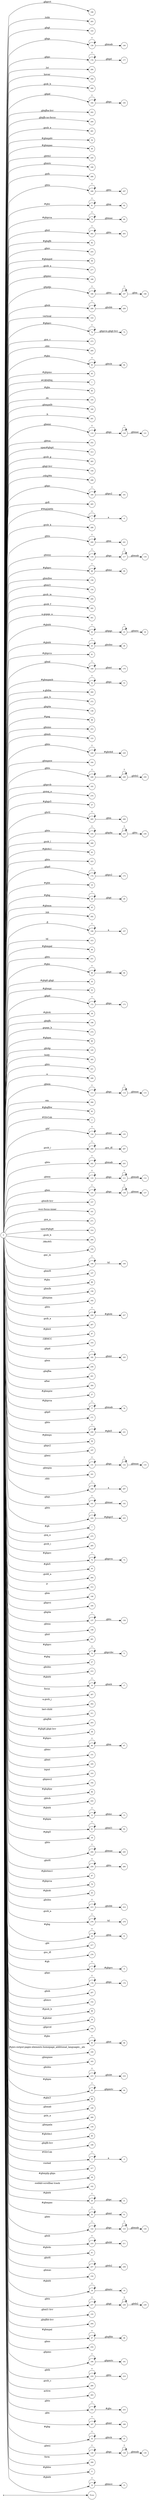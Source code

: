 digraph NFA {
  rankdir=LR;
  node [shape=circle, fontsize=10];
  __start [shape=point, label=""];
  __start -> None;
  196 [label="196"];
  231 [label="231"];
  293 [label="293"];
  143 [label="143"];
  126 [label="126"];
  139 [label="139"];
  176 [label="176"];
  294 [label="294"];
  309 [label="309"];
  173 [label="173"];
  268 [label="268"];
  184 [label="184"];
  53 [label="53"];
  175 [label="175"];
  202 [label="202"];
  216 [label="216"];
  200 [label="200"];
  281 [label="281"];
  54 [label="54"];
  49 [label="49"];
  220 [label="220"];
  166 [label="166"];
  266 [label="266"];
  246 [label="246"];
  111 [label="111"];
  91 [label="91"];
  79 [label="79"];
  62 [label="62"];
  262 [label="262"];
  82 [label="82"];
  229 [label="229"];
  255 [label="255"];
  56 [label="56"];
  277 [label="277"];
  189 [label="189"];
  23 [label="23"];
  186 [label="186"];
  181 [label="181"];
  208 [label="208"];
  316 [label="316"];
  74 [label="74"];
  273 [label="273"];
  295 [label="295"];
  93 [label="93"];
  65 [label="65"];
  1 [label="1"];
  85 [label="85"];
  105 [label="105"];
  160 [label="160"];
  0 [label="0"];
  291 [label="291"];
  119 [label="119"];
  118 [label="118"];
  297 [label="297"];
  252 [label="252"];
  21 [label="21"];
  313 [label="313"];
  19 [label="19"];
  283 [label="283"];
  123 [label="123"];
  144 [label="144"];
  298 [label="298"];
  180 [label="180"];
  265 [label="265"];
  5 [label="5"];
  288 [label="288"];
  239 [label="239"];
  48 [label="48"];
  240 [label="240"];
  188 [label="188"];
  116 [label="116"];
  68 [label="68"];
  158 [label="158"];
  154 [label="154"];
  290 [label="290"];
  206 [label="206"];
  250 [label="250"];
  117 [label="117"];
  282 [label="282"];
  177 [label="177"];
  301 [label="301"];
  121 [label="121"];
  64 [label="64"];
  211 [label="211"];
  22 [label="22"];
  25 [label="25"];
  81 [label="81"];
  169 [label="169"];
  52 [label="52"];
  300 [label="300"];
  272 [label="272"];
  136 [label="136"];
  98 [label="98"];
  253 [label="253"];
  153 [label="153"];
  228 [label="228"];
  164 [label="164"];
  248 [label="248"];
  279 [label="279"];
  24 [label="24"];
  193 [label="193"];
  92 [label="92"];
  270 [label="270"];
  170 [label="170"];
  37 [label="37"];
  80 [label="80"];
  205 [label="205"];
  234 [label="234"];
  289 [label="289"];
  42 [label="42"];
  223 [label="223"];
  174 [label="174"];
  10 [label="10"];
  96 [label="96"];
  28 [label="28"];
  45 [label="45"];
  183 [label="183"];
  292 [label="292"];
  106 [label="106"];
  315 [label="315"];
  46 [label="46"];
  4 [label="4"];
  251 [label="251"];
  89 [label="89"];
  35 [label="35"];
  55 [label="55"];
  172 [label="172"];
  133 [label="133"];
  51 [label="51"];
  38 [label="38"];
  198 [label="198"];
  274 [label="274"];
  263 [label="263"];
  60 [label="60"];
  129 [label="129"];
  145 [label="145"];
  245 [label="245"];
  15 [label="15"];
  305 [label="305"];
  221 [label="221"];
  299 [label="299"];
  113 [label="113"];
  306 [label="306"];
  83 [label="83"];
  225 [label="225"];
  185 [label="185"];
  2 [label="2"];
  17 [label="17"];
  124 [label="124"];
  134 [label="134"];
  286 [label="286"];
  242 [label="242"];
  33 [label="33"];
  110 [label="110"];
  125 [label="125"];
  157 [label="157"];
  101 [label="101"];
  271 [label="271"];
  314 [label="314"];
  284 [label="284"];
  104 [label="104"];
  108 [label="108"];
  138 [label="138"];
  147 [label="147"];
  88 [label="88"];
  156 [label="156"];
  162 [label="162"];
  226 [label="226"];
  267 [label="267"];
  135 [label="135"];
  87 [label="87"];
  103 [label="103"];
  182 [label="182"];
  256 [label="256"];
  201 [label="201"];
  304 [label="304"];
  243 [label="243"];
  29 [label="29"];
  57 [label="57"];
  77 [label="77"];
  171 [label="171"];
  230 [label="230"];
  59 [label="59"];
  197 [label="197"];
  131 [label="131"];
  161 [label="161"];
  191 [label="191"];
  296 [label="296"];
  141 [label="141"];
  224 [label="224"];
  7 [label="7"];
  275 [label="275"];
  285 [label="285"];
  72 [label="72"];
  44 [label="44"];
  78 [label="78"];
  264 [label="264"];
  312 [label="312"];
  130 [label="130"];
  146 [label="146"];
  195 [label="195"];
  137 [label="137"];
  148 [label="148"];
  261 [label="261"];
  26 [label="26"];
  70 [label="70"];
  27 [label="27"];
  212 [label="212"];
  16 [label="16"];
  307 [label="307"];
  302 [label="302"];
  311 [label="311"];
  73 [label="73"];
  249 [label="249"];
  94 [label="94"];
  203 [label="203"];
  36 [label="36"];
  66 [label="66"];
  151 [label="151"];
  165 [label="165"];
  310 [label="310"];
  107 [label="107"];
  114 [label="114"];
  71 [label="71"];
  192 [label="192"];
  235 [label="235"];
  84 [label="84"];
  222 [label="222"];
  12 [label="12"];
  61 [label="61"];
  219 [label="219"];
  34 [label="34"];
  244 [label="244"];
  9 [label="9"];
  259 [label="259"];
  97 [label="97"];
  76 [label="76"];
  43 [label="43"];
  213 [label="213"];
  278 [label="278"];
  238 [label="238"];
  30 [label="30"];
  67 [label="67"];
  258 [label="258"];
  217 [label="217"];
  276 [label="276"];
  31 [label="31"];
  8 [label="8"];
  178 [label="178"];
  214 [label="214"];
  207 [label="207"];
  152 [label="152"];
  99 [label="99"];
  39 [label="39"];
  120 [label="120"];
  179 [label="179"];
  194 [label="194"];
  95 [label="95"];
  236 [label="236"];
  100 [label="100"];
  163 [label="163"];
  140 [label="140"];
  215 [label="215"];
  227 [label="227"];
  63 [label="63"];
  86 [label="86"];
  260 [label="260"];
  149 [label="149"];
  269 [label="269"];
  159 [label="159"];
  40 [label="40"];
  199 [label="199"];
  247 [label="247"];
  3 [label="3"];
  13 [label="13"];
  317 [label="317"];
  109 [label="109"];
  58 [label="58"];
  102 [label="102"];
  209 [label="209"];
  20 [label="20"];
  6 [label="6"];
  50 [label="50"];
  122 [label="122"];
  168 [label="168"];
  210 [label="210"];
  41 [label="41"];
  257 [label="257"];
  150 [label="150"];
  112 [label="112"];
  18 [label="18"];
  237 [label="237"];
  155 [label="155"];
  204 [label="204"];
  241 [label="241"];
  142 [label="142"];
  47 [label="47"];
  254 [label="254"];
  187 [label="187"];
  190 [label="190"];
  218 [label="218"];
  280 [label="280"];
  115 [label="115"];
  303 [label="303"];
  232 [label="232"];
  132 [label="132"];
  167 [label="167"];
  32 [label="32"];
  75 [label="75"];
  128 [label="128"];
  308 [label="308"];
  127 [label="127"];
  287 [label="287"];
  11 [label="11"];
  69 [label="69"];
  14 [label="14"];
  233 [label="233"];
  90 [label="90"];
  { node [shape=doublecircle]; 1 2 4 6 7 9 10 11 13 15 17 19 21 24 26 27 29 31 33 34 35 36 37 38 39 40 41 42 43 44 45 46 48 49 51 53 54 55 56 57 58 59 60 62 64 65 67 69 71 73 75 76 78 80 81 82 83 84 85 86 87 88 90 92 94 96 97 98 99 100 101 102 103 104 105 107 109 112 115 118 121 124 127 130 133 135 136 138 140 142 143 144 145 146 147 148 149 150 151 152 153 154 155 156 157 158 159 160 161 162 163 164 165 166 168 170 171 173 175 177 179 181 183 185 188 189 191 192 193 194 195 196 197 198 199 200 201 202 203 204 206 207 209 211 212 214 216 217 219 220 221 222 223 225 227 229 231 233 236 239 241 243 245 247 250 251 252 253 254 255 256 258 260 261 263 264 265 266 267 268 269 270 271 272 273 274 275 276 277 279 280 281 282 283 284 285 287 288 289 290 291 292 293 294 295 297 298 299 300 301 302 303 304 305 306 307 308 309 310 311 312 313 314 315 316 317 }
  0 -> 1 [label="#GBMPAL"];
  0 -> 2 [label="#SIvCob"];
  0 -> 3 [label="#SIvCob"];
  3 -> 3 [label="*"];
  3 -> 4 [label="a"];
  0 -> 5 [label="#WqQANb"];
  5 -> 5 [label="*"];
  5 -> 6 [label="a"];
  0 -> 7 [label="#gb"];
  0 -> 8 [label="#gb"];
  8 -> 8 [label="*"];
  8 -> 9 [label="#gbprc"];
  0 -> 10 [label="#gbb"];
  0 -> 11 [label="#gbbw"];
  0 -> 12 [label="#gbd4"];
  12 -> 12 [label="*"];
  12 -> 13 [label=".gbmc"];
  0 -> 14 [label="#gbd4"];
  14 -> 14 [label="*"];
  14 -> 15 [label=".gbmcc"];
  0 -> 16 [label="#gbd4"];
  16 -> 16 [label="*"];
  16 -> 17 [label=".gbmh"];
  0 -> 18 [label="#gbd4"];
  18 -> 18 [label="*"];
  18 -> 19 [label=".gbmtc"];
  0 -> 20 [label="#gbd4"];
  20 -> 20 [label="*"];
  20 -> 21 [label=".gbpc"];
  0 -> 22 [label="#gbd4"];
  22 -> 22 [label="*"];
  22 -> 23 [label=".gbpgs"];
  23 -> 23 [label="*"];
  23 -> 24 [label=".gbmtc"];
  0 -> 25 [label="#gbd4"];
  25 -> 25 [label="*"];
  25 -> 26 [label=".gbsbic"];
  0 -> 27 [label="#gbg"];
  0 -> 28 [label="#gbg"];
  28 -> 28 [label="*"];
  28 -> 29 [label=".gbgt"];
  0 -> 30 [label="#gbg"];
  30 -> 30 [label="*"];
  30 -> 31 [label=".gbm"];
  0 -> 32 [label="#gbg"];
  32 -> 32 [label="*"];
  32 -> 33 [label=".gbtcb"];
  0 -> 34 [label="#gbg5"];
  0 -> 35 [label="#gbg6.gbgt"];
  0 -> 36 [label="#gbg6.gbgt-hvr"];
  0 -> 37 [label="#gbgs5"];
  0 -> 38 [label="#gbi4i"];
  0 -> 39 [label="#gbi4id"];
  0 -> 40 [label="#gbi4m1"];
  0 -> 41 [label="#gbi4s"];
  0 -> 42 [label="#gbi4s1"];
  0 -> 43 [label="#gbi4t"];
  0 -> 44 [label="#gbi5"];
  0 -> 45 [label="#gbmm"];
  0 -> 46 [label="#gbmpal"];
  0 -> 47 [label="#gbmpal"];
  47 -> 47 [label="*"];
  47 -> 48 [label=".gbqfbb"];
  0 -> 49 [label="#gbmpas"];
  0 -> 50 [label="#gbmpas"];
  50 -> 50 [label="*"];
  50 -> 51 [label=".gbmt"];
  0 -> 52 [label="#gbmpasb"];
  52 -> 52 [label="*"];
  52 -> 53 [label=".gbps"];
  0 -> 54 [label="#gbmpdv"];
  0 -> 55 [label="#gbmpi"];
  0 -> 56 [label="#gbmpid"];
  0 -> 57 [label="#gbmpiw"];
  0 -> 58 [label="#gbmplp.gbps"];
  0 -> 59 [label="#gbmps"];
  0 -> 60 [label="#gbpm"];
  0 -> 61 [label="#gbpm"];
  61 -> 61 [label="*"];
  61 -> 62 [label=".gbml1"];
  0 -> 63 [label="#gbpm"];
  63 -> 63 [label="*"];
  63 -> 64 [label=".gbpmtc"];
  0 -> 65 [label="#gbpms"];
  0 -> 66 [label="#gbprc"];
  66 -> 66 [label="*"];
  66 -> 67 [label=".gbm"];
  0 -> 68 [label="#gbprc"];
  68 -> 68 [label="*"];
  68 -> 69 [label=".gbmc"];
  0 -> 70 [label="#gbprc"];
  70 -> 70 [label="*"];
  70 -> 71 [label=".gbprcbc"];
  0 -> 72 [label="#gbprc"];
  72 -> 72 [label="*"];
  72 -> 73 [label=".gbprcx"];
  0 -> 74 [label="#gbprc"];
  74 -> 74 [label="*"];
  74 -> 75 [label=".gbprcx.gbgt-hvr"];
  0 -> 76 [label="#gbprca"];
  0 -> 77 [label="#gbprca"];
  77 -> 77 [label="*"];
  77 -> 78 [label=".gbmab"];
  0 -> 79 [label="#gbprca"];
  79 -> 79 [label="*"];
  79 -> 80 [label=".gbmac"];
  0 -> 81 [label="#gbprcs"];
  0 -> 82 [label="#gbqfb"];
  0 -> 83 [label="#gbqfbw"];
  0 -> 84 [label="#gbqfqw"];
  0 -> 85 [label="#gbs"];
  0 -> 86 [label="#gbx3"];
  0 -> 87 [label="#gbx4"];
  0 -> 88 [label="#gbz"];
  0 -> 89 [label="#gbz"];
  89 -> 89 [label="*"];
  89 -> 90 [label=".gbgt"];
  0 -> 91 [label="#gbz"];
  91 -> 91 [label="*"];
  91 -> 92 [label=".gbm"];
  0 -> 93 [label="#gbz"];
  93 -> 93 [label="*"];
  93 -> 94 [label=".gbtcb"];
  0 -> 95 [label="#gbz"];
  95 -> 95 [label="*"];
  95 -> 96 [label=".gbzt"];
  0 -> 97 [label="#gbztms1"];
  0 -> 98 [label="#gog"];
  0 -> 99 [label="#gssb_b"];
  0 -> 100 [label="#gws-output-pages-elements-homepage_additional_languages__als"];
  0 -> 101 [label="-moz-focus-inner"];
  0 -> 102 [label="-webkit-scrollbar-track"];
  0 -> 103 [label=".GBMCC"];
  0 -> 104 [label=".H6sW5"];
  0 -> 105 [label=".ds"];
  0 -> 106 [label=".fl"];
  106 -> 106 [label="*"];
  106 -> 107 [label="a"];
  0 -> 108 [label=".gac_m"];
  108 -> 108 [label="*"];
  108 -> 109 [label="td"];
  0 -> 110 [label=".gbem"];
  110 -> 110 [label="*"];
  110 -> 111 [label=".gbgs"];
  111 -> 111 [label="*"];
  111 -> 112 [label=".gbmab"];
  0 -> 113 [label=".gbem"];
  113 -> 113 [label="*"];
  113 -> 114 [label=".gbgs"];
  114 -> 114 [label="*"];
  114 -> 115 [label=".gbmac"];
  0 -> 116 [label=".gbemi"];
  116 -> 116 [label="*"];
  116 -> 117 [label=".gbgs"];
  117 -> 117 [label="*"];
  117 -> 118 [label=".gbmab"];
  0 -> 119 [label=".gbemi"];
  119 -> 119 [label="*"];
  119 -> 120 [label=".gbgs"];
  120 -> 120 [label="*"];
  120 -> 121 [label=".gbmac"];
  0 -> 122 [label=".gbes"];
  122 -> 122 [label="*"];
  122 -> 123 [label=".gbgs"];
  123 -> 123 [label="*"];
  123 -> 124 [label=".gbmab"];
  0 -> 125 [label=".gbes"];
  125 -> 125 [label="*"];
  125 -> 126 [label=".gbgs"];
  126 -> 126 [label="*"];
  126 -> 127 [label=".gbmac"];
  0 -> 128 [label=".gbesi"];
  128 -> 128 [label="*"];
  128 -> 129 [label=".gbgs"];
  129 -> 129 [label="*"];
  129 -> 130 [label=".gbmab"];
  0 -> 131 [label=".gbesi"];
  131 -> 131 [label="*"];
  131 -> 132 [label=".gbgs"];
  132 -> 132 [label="*"];
  132 -> 133 [label=".gbmac"];
  0 -> 134 [label=".gbf"];
  134 -> 134 [label="*"];
  134 -> 135 [label=".gbmt"];
  0 -> 136 [label=".gbg4a"];
  0 -> 137 [label=".gbg4a"];
  137 -> 137 [label="*"];
  137 -> 138 [label=".gbts"];
  0 -> 139 [label=".gbgs"];
  139 -> 139 [label="*"];
  139 -> 140 [label=".gbmab"];
  0 -> 141 [label=".gbgs"];
  141 -> 141 [label="*"];
  141 -> 142 [label=".gbmac"];
  0 -> 143 [label=".gbgt"];
  0 -> 144 [label=".gbgt-hvr"];
  0 -> 145 [label=".gbi4p"];
  0 -> 146 [label=".gbm"];
  0 -> 147 [label=".gbm0l"];
  0 -> 148 [label=".gbma"];
  0 -> 149 [label=".gbmab"];
  0 -> 150 [label=".gbmac"];
  0 -> 151 [label=".gbmc"];
  0 -> 152 [label=".gbmcc"];
  0 -> 153 [label=".gbmh"];
  0 -> 154 [label=".gbml1"];
  0 -> 155 [label=".gbml1-hvr"];
  0 -> 156 [label=".gbmlb"];
  0 -> 157 [label=".gbmlb-hvr"];
  0 -> 158 [label=".gbmlbw"];
  0 -> 159 [label=".gbmpala"];
  0 -> 160 [label=".gbmpalb"];
  0 -> 161 [label=".gbmpia"];
  0 -> 162 [label=".gbmpiaa"];
  0 -> 163 [label=".gbmpiaw"];
  0 -> 164 [label=".gbmpnw"];
  0 -> 165 [label=".gbmt"];
  0 -> 166 [label=".gbmtc"];
  0 -> 167 [label=".gbn"];
  167 -> 167 [label="*"];
  167 -> 168 [label=".gbmt"];
  0 -> 169 [label=".gbnd"];
  169 -> 169 [label="*"];
  169 -> 170 [label=".gbmt"];
  0 -> 171 [label=".gbp0"];
  0 -> 172 [label=".gbp0"];
  172 -> 172 [label="*"];
  172 -> 173 [label=".gbps"];
  0 -> 174 [label=".gbp0"];
  174 -> 174 [label="*"];
  174 -> 175 [label=".gbps2"];
  0 -> 176 [label=".gbpc"];
  176 -> 176 [label="*"];
  176 -> 177 [label=".gbpd"];
  0 -> 178 [label=".gbpc"];
  178 -> 178 [label="*"];
  178 -> 179 [label=".gbps"];
  0 -> 180 [label=".gbpc"];
  180 -> 180 [label="*"];
  180 -> 181 [label=".gbps2"];
  0 -> 182 [label=".gbpd"];
  182 -> 182 [label="*"];
  182 -> 183 [label=".gbmt"];
  0 -> 184 [label=".gbpd"];
  184 -> 184 [label="*"];
  184 -> 185 [label=".gbps"];
  0 -> 186 [label=".gbpdjs"];
  186 -> 186 [label="*"];
  186 -> 187 [label=".gbto"];
  187 -> 187 [label="*"];
  187 -> 188 [label=".gbm"];
  0 -> 189 [label=".gbpmc"];
  0 -> 190 [label=".gbpmc"];
  190 -> 190 [label="*"];
  190 -> 191 [label=".gbpmtc"];
  0 -> 192 [label=".gbpms2"];
  0 -> 193 [label=".gbprcb"];
  0 -> 194 [label=".gbprcd"];
  0 -> 195 [label=".gbprci"];
  0 -> 196 [label=".gbprct"];
  0 -> 197 [label=".gbps2"];
  0 -> 198 [label=".gbqfb"];
  0 -> 199 [label=".gbqfb-hvr"];
  0 -> 200 [label=".gbqfb-no-focus"];
  0 -> 201 [label=".gbqfba"];
  0 -> 202 [label=".gbqfba-hvr"];
  0 -> 203 [label=".gbqfbb"];
  0 -> 204 [label=".gbqfbb-hvr"];
  0 -> 205 [label=".gbrtl"];
  205 -> 205 [label="*"];
  205 -> 206 [label=".gbm"];
  0 -> 207 [label=".gbsb"];
  0 -> 208 [label=".gbsb"];
  208 -> 208 [label="*"];
  208 -> 209 [label=".gbsbb"];
  0 -> 210 [label=".gbsb"];
  210 -> 210 [label="*"];
  210 -> 211 [label=".gbsbt"];
  0 -> 212 [label=".gbsbic"];
  0 -> 213 [label=".gbsbis"];
  213 -> 213 [label="*"];
  213 -> 214 [label=".gbsbb"];
  0 -> 215 [label=".gbsbis"];
  215 -> 215 [label="*"];
  215 -> 216 [label=".gbsbt"];
  0 -> 217 [label=".gbt"];
  0 -> 218 [label=".gbtb"];
  218 -> 218 [label="*"];
  218 -> 219 [label=".gbts"];
  0 -> 220 [label=".gbtb2"];
  0 -> 221 [label=".gbtc"];
  0 -> 222 [label=".gbtcb"];
  0 -> 223 [label=".gbto"];
  0 -> 224 [label=".gbto"];
  224 -> 224 [label="*"];
  224 -> 225 [label="#gbgs5"];
  0 -> 226 [label=".gbto"];
  226 -> 226 [label="*"];
  226 -> 227 [label="#gbi4i"];
  0 -> 228 [label=".gbto"];
  228 -> 228 [label="*"];
  228 -> 229 [label="#gbi4id"];
  0 -> 230 [label=".gbto"];
  230 -> 230 [label="*"];
  230 -> 231 [label="#gbi5"];
  0 -> 232 [label=".gbto"];
  232 -> 232 [label="*"];
  232 -> 233 [label="#gbs"];
  0 -> 234 [label=".gbto"];
  234 -> 234 [label="*"];
  234 -> 235 [label=".gbg4a"];
  235 -> 235 [label="*"];
  235 -> 236 [label=".gbts"];
  0 -> 237 [label=".gbto"];
  237 -> 237 [label="*"];
  237 -> 238 [label=".gbgt"];
  238 -> 238 [label="*"];
  238 -> 239 [label=".gbtb2"];
  0 -> 240 [label=".gbto"];
  240 -> 240 [label="*"];
  240 -> 241 [label=".gbm"];
  0 -> 242 [label=".gbto"];
  242 -> 242 [label="*"];
  242 -> 243 [label=".gbmab"];
  0 -> 244 [label=".gbto"];
  244 -> 244 [label="*"];
  244 -> 245 [label=".gbmac"];
  0 -> 246 [label=".gbto"];
  246 -> 246 [label="*"];
  246 -> 247 [label=".gbts"];
  0 -> 248 [label=".gbto"];
  248 -> 248 [label="*"];
  248 -> 249 [label=".gbzt"];
  249 -> 249 [label="*"];
  249 -> 250 [label=".gbtb2"];
  0 -> 251 [label=".gbts"];
  0 -> 252 [label=".gbtsa"];
  0 -> 253 [label=".gbxms"];
  0 -> 254 [label=".gbxo"];
  0 -> 255 [label=".gbxv"];
  0 -> 256 [label=".gbxx"];
  0 -> 257 [label=".gbz0l"];
  257 -> 257 [label="*"];
  257 -> 258 [label=".gbtb2"];
  0 -> 259 [label=".gbz0l"];
  259 -> 259 [label="*"];
  259 -> 260 [label=".gbts"];
  0 -> 261 [label=".gbzt"];
  0 -> 262 [label=".gbzt"];
  262 -> 262 [label="*"];
  262 -> 263 [label=".gbts"];
  0 -> 264 [label=".gsdd_a"];
  0 -> 265 [label=".gsfi"];
  0 -> 266 [label=".gsfs"];
  0 -> 267 [label=".gsib_a"];
  0 -> 268 [label=".gsib_b"];
  0 -> 269 [label=".gsls_a"];
  0 -> 270 [label=".gsmq_a"];
  0 -> 271 [label=".gsn_a"];
  0 -> 272 [label=".gsn_b"];
  0 -> 273 [label=".gsn_c"];
  0 -> 274 [label=".gspqs_b"];
  0 -> 275 [label=".gsq_a"];
  0 -> 276 [label=".gss_ifl"];
  0 -> 277 [label=".gssb_a"];
  0 -> 278 [label=".gssb_a"];
  278 -> 278 [label="*"];
  278 -> 279 [label="td"];
  0 -> 280 [label=".gssb_c"];
  0 -> 281 [label=".gssb_e"];
  0 -> 282 [label=".gssb_f"];
  0 -> 283 [label=".gssb_g"];
  0 -> 284 [label=".gssb_h"];
  0 -> 285 [label=".gssb_i"];
  0 -> 286 [label=".gssb_i"];
  286 -> 286 [label="*"];
  286 -> 287 [label=".gss_ifl"];
  0 -> 288 [label=".gssb_k"];
  0 -> 289 [label=".gssb_l"];
  0 -> 290 [label=".gssb_m"];
  0 -> 291 [label=".h"];
  0 -> 292 [label=".lsb"];
  0 -> 293 [label=".lsbb"];
  0 -> 294 [label=".lst"];
  0 -> 295 [label=".sblc"];
  0 -> 296 [label=".sblc"];
  296 -> 296 [label="*"];
  296 -> 297 [label="a"];
  0 -> 298 [label=".z4hgWe"];
  0 -> 299 [label="a"];
  0 -> 300 [label="a.gbiba"];
  0 -> 301 [label="a.gspqs_a"];
  0 -> 302 [label="a.gssb_j"];
  0 -> 303 [label="active"];
  0 -> 304 [label="after"];
  0 -> 305 [label="body"];
  0 -> 306 [label="em"];
  0 -> 307 [label="focus"];
  0 -> 308 [label="form"];
  0 -> 309 [label="hover"];
  0 -> 310 [label="input"];
  0 -> 311 [label="last-child"];
  0 -> 312 [label="p"];
  0 -> 313 [label="span#gbg4"];
  0 -> 314 [label="span#gbg6"];
  0 -> 315 [label="td"];
  0 -> 316 [label="vertical"];
  0 -> 317 [label="visited"];
}
